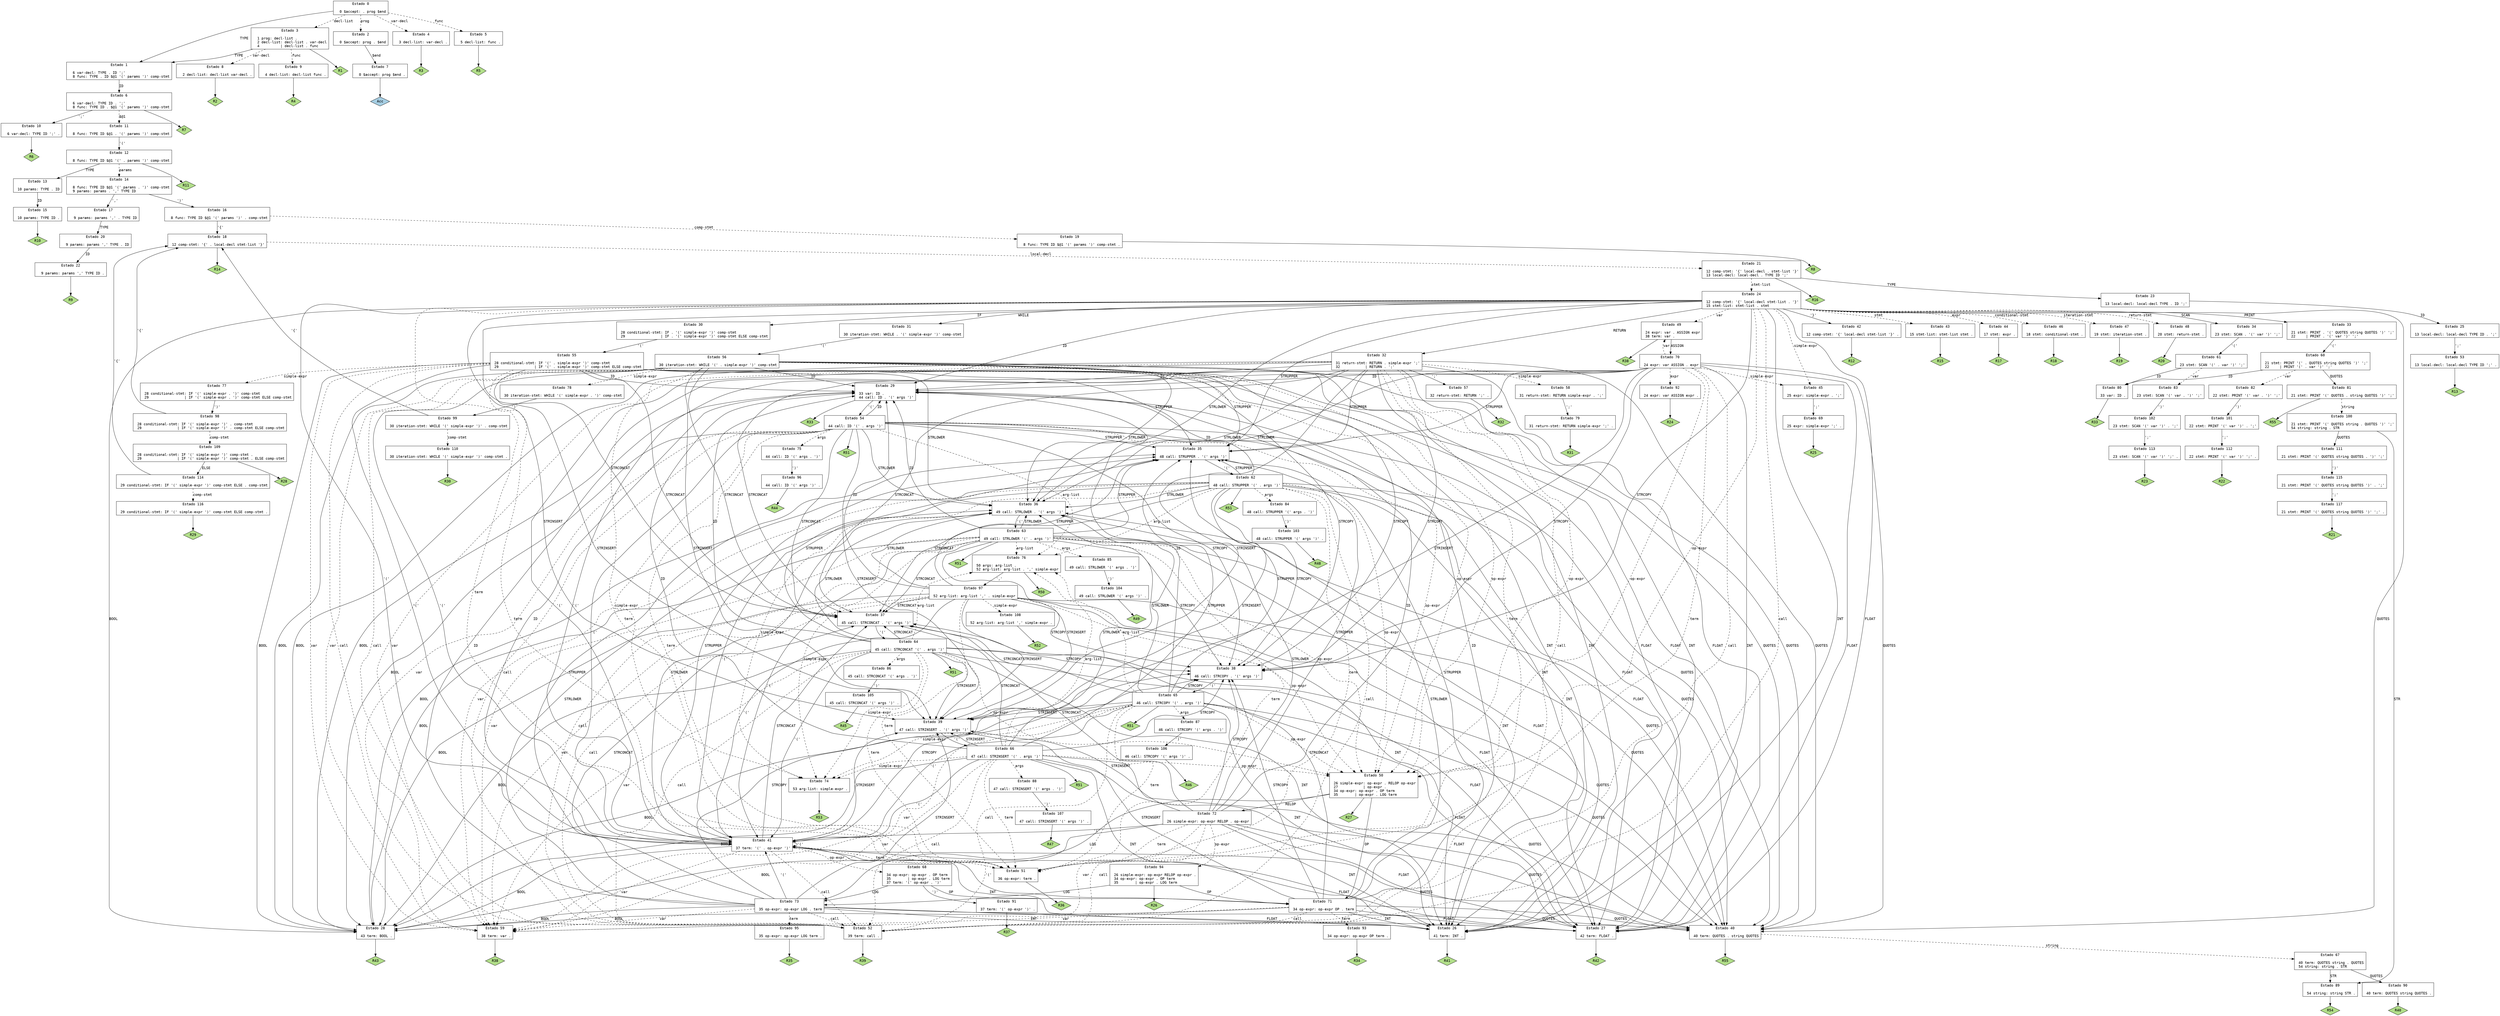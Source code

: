 // Gerado por GNU Bison 3.0.4.
// Relate erros para <bug-bison@gnu.org>.
// Site: <http://www.gnu.org/software/bison/>.

digraph "syntax.y"
{
  node [fontname = courier, shape = box, colorscheme = paired6]
  edge [fontname = courier]

  0 [label="Estado 0\n\l  0 $accept: . prog $end\l"]
  0 -> 1 [style=solid label="TYPE"]
  0 -> 2 [style=dashed label="prog"]
  0 -> 3 [style=dashed label="decl-list"]
  0 -> 4 [style=dashed label="var-decl"]
  0 -> 5 [style=dashed label="func"]
  1 [label="Estado 1\n\l  6 var-decl: TYPE . ID ';'\l  8 func: TYPE . ID $@1 '(' params ')' comp-stmt\l"]
  1 -> 6 [style=solid label="ID"]
  2 [label="Estado 2\n\l  0 $accept: prog . $end\l"]
  2 -> 7 [style=solid label="$end"]
  3 [label="Estado 3\n\l  1 prog: decl-list .\l  2 decl-list: decl-list . var-decl\l  4          | decl-list . func\l"]
  3 -> 1 [style=solid label="TYPE"]
  3 -> 8 [style=dashed label="var-decl"]
  3 -> 9 [style=dashed label="func"]
  3 -> "3R1" [style=solid]
 "3R1" [label="R1", fillcolor=3, shape=diamond, style=filled]
  4 [label="Estado 4\n\l  3 decl-list: var-decl .\l"]
  4 -> "4R3" [style=solid]
 "4R3" [label="R3", fillcolor=3, shape=diamond, style=filled]
  5 [label="Estado 5\n\l  5 decl-list: func .\l"]
  5 -> "5R5" [style=solid]
 "5R5" [label="R5", fillcolor=3, shape=diamond, style=filled]
  6 [label="Estado 6\n\l  6 var-decl: TYPE ID . ';'\l  8 func: TYPE ID . $@1 '(' params ')' comp-stmt\l"]
  6 -> 10 [style=solid label="';'"]
  6 -> 11 [style=dashed label="$@1"]
  6 -> "6R7" [style=solid]
 "6R7" [label="R7", fillcolor=3, shape=diamond, style=filled]
  7 [label="Estado 7\n\l  0 $accept: prog $end .\l"]
  7 -> "7R0" [style=solid]
 "7R0" [label="Acc", fillcolor=1, shape=diamond, style=filled]
  8 [label="Estado 8\n\l  2 decl-list: decl-list var-decl .\l"]
  8 -> "8R2" [style=solid]
 "8R2" [label="R2", fillcolor=3, shape=diamond, style=filled]
  9 [label="Estado 9\n\l  4 decl-list: decl-list func .\l"]
  9 -> "9R4" [style=solid]
 "9R4" [label="R4", fillcolor=3, shape=diamond, style=filled]
  10 [label="Estado 10\n\l  6 var-decl: TYPE ID ';' .\l"]
  10 -> "10R6" [style=solid]
 "10R6" [label="R6", fillcolor=3, shape=diamond, style=filled]
  11 [label="Estado 11\n\l  8 func: TYPE ID $@1 . '(' params ')' comp-stmt\l"]
  11 -> 12 [style=solid label="'('"]
  12 [label="Estado 12\n\l  8 func: TYPE ID $@1 '(' . params ')' comp-stmt\l"]
  12 -> 13 [style=solid label="TYPE"]
  12 -> 14 [style=dashed label="params"]
  12 -> "12R11" [style=solid]
 "12R11" [label="R11", fillcolor=3, shape=diamond, style=filled]
  13 [label="Estado 13\n\l 10 params: TYPE . ID\l"]
  13 -> 15 [style=solid label="ID"]
  14 [label="Estado 14\n\l  8 func: TYPE ID $@1 '(' params . ')' comp-stmt\l  9 params: params . ',' TYPE ID\l"]
  14 -> 16 [style=solid label="')'"]
  14 -> 17 [style=solid label="','"]
  15 [label="Estado 15\n\l 10 params: TYPE ID .\l"]
  15 -> "15R10" [style=solid]
 "15R10" [label="R10", fillcolor=3, shape=diamond, style=filled]
  16 [label="Estado 16\n\l  8 func: TYPE ID $@1 '(' params ')' . comp-stmt\l"]
  16 -> 18 [style=solid label="'{'"]
  16 -> 19 [style=dashed label="comp-stmt"]
  17 [label="Estado 17\n\l  9 params: params ',' . TYPE ID\l"]
  17 -> 20 [style=solid label="TYPE"]
  18 [label="Estado 18\n\l 12 comp-stmt: '{' . local-decl stmt-list '}'\l"]
  18 -> 21 [style=dashed label="local-decl"]
  18 -> "18R14" [style=solid]
 "18R14" [label="R14", fillcolor=3, shape=diamond, style=filled]
  19 [label="Estado 19\n\l  8 func: TYPE ID $@1 '(' params ')' comp-stmt .\l"]
  19 -> "19R8" [style=solid]
 "19R8" [label="R8", fillcolor=3, shape=diamond, style=filled]
  20 [label="Estado 20\n\l  9 params: params ',' TYPE . ID\l"]
  20 -> 22 [style=solid label="ID"]
  21 [label="Estado 21\n\l 12 comp-stmt: '{' local-decl . stmt-list '}'\l 13 local-decl: local-decl . TYPE ID ';'\l"]
  21 -> 23 [style=solid label="TYPE"]
  21 -> 24 [style=dashed label="stmt-list"]
  21 -> "21R16" [style=solid]
 "21R16" [label="R16", fillcolor=3, shape=diamond, style=filled]
  22 [label="Estado 22\n\l  9 params: params ',' TYPE ID .\l"]
  22 -> "22R9" [style=solid]
 "22R9" [label="R9", fillcolor=3, shape=diamond, style=filled]
  23 [label="Estado 23\n\l 13 local-decl: local-decl TYPE . ID ';'\l"]
  23 -> 25 [style=solid label="ID"]
  24 [label="Estado 24\n\l 12 comp-stmt: '{' local-decl stmt-list . '}'\l 15 stmt-list: stmt-list . stmt\l"]
  24 -> 26 [style=solid label="INT"]
  24 -> 27 [style=solid label="FLOAT"]
  24 -> 28 [style=solid label="BOOL"]
  24 -> 29 [style=solid label="ID"]
  24 -> 30 [style=solid label="IF"]
  24 -> 31 [style=solid label="WHILE"]
  24 -> 32 [style=solid label="RETURN"]
  24 -> 33 [style=solid label="PRINT"]
  24 -> 34 [style=solid label="SCAN"]
  24 -> 35 [style=solid label="STRUPPER"]
  24 -> 36 [style=solid label="STRLOWER"]
  24 -> 37 [style=solid label="STRCONCAT"]
  24 -> 38 [style=solid label="STRCOPY"]
  24 -> 39 [style=solid label="STRINSERT"]
  24 -> 40 [style=solid label="QUOTES"]
  24 -> 41 [style=solid label="'('"]
  24 -> 42 [style=solid label="'}'"]
  24 -> 43 [style=dashed label="stmt"]
  24 -> 44 [style=dashed label="expr"]
  24 -> 45 [style=dashed label="simple-expr"]
  24 -> 46 [style=dashed label="conditional-stmt"]
  24 -> 47 [style=dashed label="iteration-stmt"]
  24 -> 48 [style=dashed label="return-stmt"]
  24 -> 49 [style=dashed label="var"]
  24 -> 50 [style=dashed label="op-expr"]
  24 -> 51 [style=dashed label="term"]
  24 -> 52 [style=dashed label="call"]
  25 [label="Estado 25\n\l 13 local-decl: local-decl TYPE ID . ';'\l"]
  25 -> 53 [style=solid label="';'"]
  26 [label="Estado 26\n\l 41 term: INT .\l"]
  26 -> "26R41" [style=solid]
 "26R41" [label="R41", fillcolor=3, shape=diamond, style=filled]
  27 [label="Estado 27\n\l 42 term: FLOAT .\l"]
  27 -> "27R42" [style=solid]
 "27R42" [label="R42", fillcolor=3, shape=diamond, style=filled]
  28 [label="Estado 28\n\l 43 term: BOOL .\l"]
  28 -> "28R43" [style=solid]
 "28R43" [label="R43", fillcolor=3, shape=diamond, style=filled]
  29 [label="Estado 29\n\l 33 var: ID .\l 44 call: ID . '(' args ')'\l"]
  29 -> 54 [style=solid label="'('"]
  29 -> "29R33" [style=solid]
 "29R33" [label="R33", fillcolor=3, shape=diamond, style=filled]
  30 [label="Estado 30\n\l 28 conditional-stmt: IF . '(' simple-expr ')' comp-stmt\l 29                 | IF . '(' simple-expr ')' comp-stmt ELSE comp-stmt\l"]
  30 -> 55 [style=solid label="'('"]
  31 [label="Estado 31\n\l 30 iteration-stmt: WHILE . '(' simple-expr ')' comp-stmt\l"]
  31 -> 56 [style=solid label="'('"]
  32 [label="Estado 32\n\l 31 return-stmt: RETURN . simple-expr ';'\l 32            | RETURN . ';'\l"]
  32 -> 26 [style=solid label="INT"]
  32 -> 27 [style=solid label="FLOAT"]
  32 -> 28 [style=solid label="BOOL"]
  32 -> 29 [style=solid label="ID"]
  32 -> 35 [style=solid label="STRUPPER"]
  32 -> 36 [style=solid label="STRLOWER"]
  32 -> 37 [style=solid label="STRCONCAT"]
  32 -> 38 [style=solid label="STRCOPY"]
  32 -> 39 [style=solid label="STRINSERT"]
  32 -> 40 [style=solid label="QUOTES"]
  32 -> 57 [style=solid label="';'"]
  32 -> 41 [style=solid label="'('"]
  32 -> 58 [style=dashed label="simple-expr"]
  32 -> 59 [style=dashed label="var"]
  32 -> 50 [style=dashed label="op-expr"]
  32 -> 51 [style=dashed label="term"]
  32 -> 52 [style=dashed label="call"]
  33 [label="Estado 33\n\l 21 stmt: PRINT . '(' QUOTES string QUOTES ')' ';'\l 22     | PRINT . '(' var ')' ';'\l"]
  33 -> 60 [style=solid label="'('"]
  34 [label="Estado 34\n\l 23 stmt: SCAN . '(' var ')' ';'\l"]
  34 -> 61 [style=solid label="'('"]
  35 [label="Estado 35\n\l 48 call: STRUPPER . '(' args ')'\l"]
  35 -> 62 [style=solid label="'('"]
  36 [label="Estado 36\n\l 49 call: STRLOWER . '(' args ')'\l"]
  36 -> 63 [style=solid label="'('"]
  37 [label="Estado 37\n\l 45 call: STRCONCAT . '(' args ')'\l"]
  37 -> 64 [style=solid label="'('"]
  38 [label="Estado 38\n\l 46 call: STRCOPY . '(' args ')'\l"]
  38 -> 65 [style=solid label="'('"]
  39 [label="Estado 39\n\l 47 call: STRINSERT . '(' args ')'\l"]
  39 -> 66 [style=solid label="'('"]
  40 [label="Estado 40\n\l 40 term: QUOTES . string QUOTES\l"]
  40 -> 67 [style=dashed label="string"]
  40 -> "40R55" [style=solid]
 "40R55" [label="R55", fillcolor=3, shape=diamond, style=filled]
  41 [label="Estado 41\n\l 37 term: '(' . op-expr ')'\l"]
  41 -> 26 [style=solid label="INT"]
  41 -> 27 [style=solid label="FLOAT"]
  41 -> 28 [style=solid label="BOOL"]
  41 -> 29 [style=solid label="ID"]
  41 -> 35 [style=solid label="STRUPPER"]
  41 -> 36 [style=solid label="STRLOWER"]
  41 -> 37 [style=solid label="STRCONCAT"]
  41 -> 38 [style=solid label="STRCOPY"]
  41 -> 39 [style=solid label="STRINSERT"]
  41 -> 40 [style=solid label="QUOTES"]
  41 -> 41 [style=solid label="'('"]
  41 -> 59 [style=dashed label="var"]
  41 -> 68 [style=dashed label="op-expr"]
  41 -> 51 [style=dashed label="term"]
  41 -> 52 [style=dashed label="call"]
  42 [label="Estado 42\n\l 12 comp-stmt: '{' local-decl stmt-list '}' .\l"]
  42 -> "42R12" [style=solid]
 "42R12" [label="R12", fillcolor=3, shape=diamond, style=filled]
  43 [label="Estado 43\n\l 15 stmt-list: stmt-list stmt .\l"]
  43 -> "43R15" [style=solid]
 "43R15" [label="R15", fillcolor=3, shape=diamond, style=filled]
  44 [label="Estado 44\n\l 17 stmt: expr .\l"]
  44 -> "44R17" [style=solid]
 "44R17" [label="R17", fillcolor=3, shape=diamond, style=filled]
  45 [label="Estado 45\n\l 25 expr: simple-expr . ';'\l"]
  45 -> 69 [style=solid label="';'"]
  46 [label="Estado 46\n\l 18 stmt: conditional-stmt .\l"]
  46 -> "46R18" [style=solid]
 "46R18" [label="R18", fillcolor=3, shape=diamond, style=filled]
  47 [label="Estado 47\n\l 19 stmt: iteration-stmt .\l"]
  47 -> "47R19" [style=solid]
 "47R19" [label="R19", fillcolor=3, shape=diamond, style=filled]
  48 [label="Estado 48\n\l 20 stmt: return-stmt .\l"]
  48 -> "48R20" [style=solid]
 "48R20" [label="R20", fillcolor=3, shape=diamond, style=filled]
  49 [label="Estado 49\n\l 24 expr: var . ASSIGN expr\l 38 term: var .\l"]
  49 -> 70 [style=solid label="ASSIGN"]
  49 -> "49R38" [style=solid]
 "49R38" [label="R38", fillcolor=3, shape=diamond, style=filled]
  50 [label="Estado 50\n\l 26 simple-expr: op-expr . RELOP op-expr\l 27            | op-expr .\l 34 op-expr: op-expr . OP term\l 35        | op-expr . LOG term\l"]
  50 -> 71 [style=solid label="OP"]
  50 -> 72 [style=solid label="RELOP"]
  50 -> 73 [style=solid label="LOG"]
  50 -> "50R27" [style=solid]
 "50R27" [label="R27", fillcolor=3, shape=diamond, style=filled]
  51 [label="Estado 51\n\l 36 op-expr: term .\l"]
  51 -> "51R36" [style=solid]
 "51R36" [label="R36", fillcolor=3, shape=diamond, style=filled]
  52 [label="Estado 52\n\l 39 term: call .\l"]
  52 -> "52R39" [style=solid]
 "52R39" [label="R39", fillcolor=3, shape=diamond, style=filled]
  53 [label="Estado 53\n\l 13 local-decl: local-decl TYPE ID ';' .\l"]
  53 -> "53R13" [style=solid]
 "53R13" [label="R13", fillcolor=3, shape=diamond, style=filled]
  54 [label="Estado 54\n\l 44 call: ID '(' . args ')'\l"]
  54 -> 26 [style=solid label="INT"]
  54 -> 27 [style=solid label="FLOAT"]
  54 -> 28 [style=solid label="BOOL"]
  54 -> 29 [style=solid label="ID"]
  54 -> 35 [style=solid label="STRUPPER"]
  54 -> 36 [style=solid label="STRLOWER"]
  54 -> 37 [style=solid label="STRCONCAT"]
  54 -> 38 [style=solid label="STRCOPY"]
  54 -> 39 [style=solid label="STRINSERT"]
  54 -> 40 [style=solid label="QUOTES"]
  54 -> 41 [style=solid label="'('"]
  54 -> 74 [style=dashed label="simple-expr"]
  54 -> 59 [style=dashed label="var"]
  54 -> 50 [style=dashed label="op-expr"]
  54 -> 51 [style=dashed label="term"]
  54 -> 52 [style=dashed label="call"]
  54 -> 75 [style=dashed label="args"]
  54 -> 76 [style=dashed label="arg-list"]
  54 -> "54R51" [style=solid]
 "54R51" [label="R51", fillcolor=3, shape=diamond, style=filled]
  55 [label="Estado 55\n\l 28 conditional-stmt: IF '(' . simple-expr ')' comp-stmt\l 29                 | IF '(' . simple-expr ')' comp-stmt ELSE comp-stmt\l"]
  55 -> 26 [style=solid label="INT"]
  55 -> 27 [style=solid label="FLOAT"]
  55 -> 28 [style=solid label="BOOL"]
  55 -> 29 [style=solid label="ID"]
  55 -> 35 [style=solid label="STRUPPER"]
  55 -> 36 [style=solid label="STRLOWER"]
  55 -> 37 [style=solid label="STRCONCAT"]
  55 -> 38 [style=solid label="STRCOPY"]
  55 -> 39 [style=solid label="STRINSERT"]
  55 -> 40 [style=solid label="QUOTES"]
  55 -> 41 [style=solid label="'('"]
  55 -> 77 [style=dashed label="simple-expr"]
  55 -> 59 [style=dashed label="var"]
  55 -> 50 [style=dashed label="op-expr"]
  55 -> 51 [style=dashed label="term"]
  55 -> 52 [style=dashed label="call"]
  56 [label="Estado 56\n\l 30 iteration-stmt: WHILE '(' . simple-expr ')' comp-stmt\l"]
  56 -> 26 [style=solid label="INT"]
  56 -> 27 [style=solid label="FLOAT"]
  56 -> 28 [style=solid label="BOOL"]
  56 -> 29 [style=solid label="ID"]
  56 -> 35 [style=solid label="STRUPPER"]
  56 -> 36 [style=solid label="STRLOWER"]
  56 -> 37 [style=solid label="STRCONCAT"]
  56 -> 38 [style=solid label="STRCOPY"]
  56 -> 39 [style=solid label="STRINSERT"]
  56 -> 40 [style=solid label="QUOTES"]
  56 -> 41 [style=solid label="'('"]
  56 -> 78 [style=dashed label="simple-expr"]
  56 -> 59 [style=dashed label="var"]
  56 -> 50 [style=dashed label="op-expr"]
  56 -> 51 [style=dashed label="term"]
  56 -> 52 [style=dashed label="call"]
  57 [label="Estado 57\n\l 32 return-stmt: RETURN ';' .\l"]
  57 -> "57R32" [style=solid]
 "57R32" [label="R32", fillcolor=3, shape=diamond, style=filled]
  58 [label="Estado 58\n\l 31 return-stmt: RETURN simple-expr . ';'\l"]
  58 -> 79 [style=solid label="';'"]
  59 [label="Estado 59\n\l 38 term: var .\l"]
  59 -> "59R38" [style=solid]
 "59R38" [label="R38", fillcolor=3, shape=diamond, style=filled]
  60 [label="Estado 60\n\l 21 stmt: PRINT '(' . QUOTES string QUOTES ')' ';'\l 22     | PRINT '(' . var ')' ';'\l"]
  60 -> 80 [style=solid label="ID"]
  60 -> 81 [style=solid label="QUOTES"]
  60 -> 82 [style=dashed label="var"]
  61 [label="Estado 61\n\l 23 stmt: SCAN '(' . var ')' ';'\l"]
  61 -> 80 [style=solid label="ID"]
  61 -> 83 [style=dashed label="var"]
  62 [label="Estado 62\n\l 48 call: STRUPPER '(' . args ')'\l"]
  62 -> 26 [style=solid label="INT"]
  62 -> 27 [style=solid label="FLOAT"]
  62 -> 28 [style=solid label="BOOL"]
  62 -> 29 [style=solid label="ID"]
  62 -> 35 [style=solid label="STRUPPER"]
  62 -> 36 [style=solid label="STRLOWER"]
  62 -> 37 [style=solid label="STRCONCAT"]
  62 -> 38 [style=solid label="STRCOPY"]
  62 -> 39 [style=solid label="STRINSERT"]
  62 -> 40 [style=solid label="QUOTES"]
  62 -> 41 [style=solid label="'('"]
  62 -> 74 [style=dashed label="simple-expr"]
  62 -> 59 [style=dashed label="var"]
  62 -> 50 [style=dashed label="op-expr"]
  62 -> 51 [style=dashed label="term"]
  62 -> 52 [style=dashed label="call"]
  62 -> 84 [style=dashed label="args"]
  62 -> 76 [style=dashed label="arg-list"]
  62 -> "62R51" [style=solid]
 "62R51" [label="R51", fillcolor=3, shape=diamond, style=filled]
  63 [label="Estado 63\n\l 49 call: STRLOWER '(' . args ')'\l"]
  63 -> 26 [style=solid label="INT"]
  63 -> 27 [style=solid label="FLOAT"]
  63 -> 28 [style=solid label="BOOL"]
  63 -> 29 [style=solid label="ID"]
  63 -> 35 [style=solid label="STRUPPER"]
  63 -> 36 [style=solid label="STRLOWER"]
  63 -> 37 [style=solid label="STRCONCAT"]
  63 -> 38 [style=solid label="STRCOPY"]
  63 -> 39 [style=solid label="STRINSERT"]
  63 -> 40 [style=solid label="QUOTES"]
  63 -> 41 [style=solid label="'('"]
  63 -> 74 [style=dashed label="simple-expr"]
  63 -> 59 [style=dashed label="var"]
  63 -> 50 [style=dashed label="op-expr"]
  63 -> 51 [style=dashed label="term"]
  63 -> 52 [style=dashed label="call"]
  63 -> 85 [style=dashed label="args"]
  63 -> 76 [style=dashed label="arg-list"]
  63 -> "63R51" [style=solid]
 "63R51" [label="R51", fillcolor=3, shape=diamond, style=filled]
  64 [label="Estado 64\n\l 45 call: STRCONCAT '(' . args ')'\l"]
  64 -> 26 [style=solid label="INT"]
  64 -> 27 [style=solid label="FLOAT"]
  64 -> 28 [style=solid label="BOOL"]
  64 -> 29 [style=solid label="ID"]
  64 -> 35 [style=solid label="STRUPPER"]
  64 -> 36 [style=solid label="STRLOWER"]
  64 -> 37 [style=solid label="STRCONCAT"]
  64 -> 38 [style=solid label="STRCOPY"]
  64 -> 39 [style=solid label="STRINSERT"]
  64 -> 40 [style=solid label="QUOTES"]
  64 -> 41 [style=solid label="'('"]
  64 -> 74 [style=dashed label="simple-expr"]
  64 -> 59 [style=dashed label="var"]
  64 -> 50 [style=dashed label="op-expr"]
  64 -> 51 [style=dashed label="term"]
  64 -> 52 [style=dashed label="call"]
  64 -> 86 [style=dashed label="args"]
  64 -> 76 [style=dashed label="arg-list"]
  64 -> "64R51" [style=solid]
 "64R51" [label="R51", fillcolor=3, shape=diamond, style=filled]
  65 [label="Estado 65\n\l 46 call: STRCOPY '(' . args ')'\l"]
  65 -> 26 [style=solid label="INT"]
  65 -> 27 [style=solid label="FLOAT"]
  65 -> 28 [style=solid label="BOOL"]
  65 -> 29 [style=solid label="ID"]
  65 -> 35 [style=solid label="STRUPPER"]
  65 -> 36 [style=solid label="STRLOWER"]
  65 -> 37 [style=solid label="STRCONCAT"]
  65 -> 38 [style=solid label="STRCOPY"]
  65 -> 39 [style=solid label="STRINSERT"]
  65 -> 40 [style=solid label="QUOTES"]
  65 -> 41 [style=solid label="'('"]
  65 -> 74 [style=dashed label="simple-expr"]
  65 -> 59 [style=dashed label="var"]
  65 -> 50 [style=dashed label="op-expr"]
  65 -> 51 [style=dashed label="term"]
  65 -> 52 [style=dashed label="call"]
  65 -> 87 [style=dashed label="args"]
  65 -> 76 [style=dashed label="arg-list"]
  65 -> "65R51" [style=solid]
 "65R51" [label="R51", fillcolor=3, shape=diamond, style=filled]
  66 [label="Estado 66\n\l 47 call: STRINSERT '(' . args ')'\l"]
  66 -> 26 [style=solid label="INT"]
  66 -> 27 [style=solid label="FLOAT"]
  66 -> 28 [style=solid label="BOOL"]
  66 -> 29 [style=solid label="ID"]
  66 -> 35 [style=solid label="STRUPPER"]
  66 -> 36 [style=solid label="STRLOWER"]
  66 -> 37 [style=solid label="STRCONCAT"]
  66 -> 38 [style=solid label="STRCOPY"]
  66 -> 39 [style=solid label="STRINSERT"]
  66 -> 40 [style=solid label="QUOTES"]
  66 -> 41 [style=solid label="'('"]
  66 -> 74 [style=dashed label="simple-expr"]
  66 -> 59 [style=dashed label="var"]
  66 -> 50 [style=dashed label="op-expr"]
  66 -> 51 [style=dashed label="term"]
  66 -> 52 [style=dashed label="call"]
  66 -> 88 [style=dashed label="args"]
  66 -> 76 [style=dashed label="arg-list"]
  66 -> "66R51" [style=solid]
 "66R51" [label="R51", fillcolor=3, shape=diamond, style=filled]
  67 [label="Estado 67\n\l 40 term: QUOTES string . QUOTES\l 54 string: string . STR\l"]
  67 -> 89 [style=solid label="STR"]
  67 -> 90 [style=solid label="QUOTES"]
  68 [label="Estado 68\n\l 34 op-expr: op-expr . OP term\l 35        | op-expr . LOG term\l 37 term: '(' op-expr . ')'\l"]
  68 -> 71 [style=solid label="OP"]
  68 -> 73 [style=solid label="LOG"]
  68 -> 91 [style=solid label="')'"]
  69 [label="Estado 69\n\l 25 expr: simple-expr ';' .\l"]
  69 -> "69R25" [style=solid]
 "69R25" [label="R25", fillcolor=3, shape=diamond, style=filled]
  70 [label="Estado 70\n\l 24 expr: var ASSIGN . expr\l"]
  70 -> 26 [style=solid label="INT"]
  70 -> 27 [style=solid label="FLOAT"]
  70 -> 28 [style=solid label="BOOL"]
  70 -> 29 [style=solid label="ID"]
  70 -> 35 [style=solid label="STRUPPER"]
  70 -> 36 [style=solid label="STRLOWER"]
  70 -> 37 [style=solid label="STRCONCAT"]
  70 -> 38 [style=solid label="STRCOPY"]
  70 -> 39 [style=solid label="STRINSERT"]
  70 -> 40 [style=solid label="QUOTES"]
  70 -> 41 [style=solid label="'('"]
  70 -> 92 [style=dashed label="expr"]
  70 -> 45 [style=dashed label="simple-expr"]
  70 -> 49 [style=dashed label="var"]
  70 -> 50 [style=dashed label="op-expr"]
  70 -> 51 [style=dashed label="term"]
  70 -> 52 [style=dashed label="call"]
  71 [label="Estado 71\n\l 34 op-expr: op-expr OP . term\l"]
  71 -> 26 [style=solid label="INT"]
  71 -> 27 [style=solid label="FLOAT"]
  71 -> 28 [style=solid label="BOOL"]
  71 -> 29 [style=solid label="ID"]
  71 -> 35 [style=solid label="STRUPPER"]
  71 -> 36 [style=solid label="STRLOWER"]
  71 -> 37 [style=solid label="STRCONCAT"]
  71 -> 38 [style=solid label="STRCOPY"]
  71 -> 39 [style=solid label="STRINSERT"]
  71 -> 40 [style=solid label="QUOTES"]
  71 -> 41 [style=solid label="'('"]
  71 -> 59 [style=dashed label="var"]
  71 -> 93 [style=dashed label="term"]
  71 -> 52 [style=dashed label="call"]
  72 [label="Estado 72\n\l 26 simple-expr: op-expr RELOP . op-expr\l"]
  72 -> 26 [style=solid label="INT"]
  72 -> 27 [style=solid label="FLOAT"]
  72 -> 28 [style=solid label="BOOL"]
  72 -> 29 [style=solid label="ID"]
  72 -> 35 [style=solid label="STRUPPER"]
  72 -> 36 [style=solid label="STRLOWER"]
  72 -> 37 [style=solid label="STRCONCAT"]
  72 -> 38 [style=solid label="STRCOPY"]
  72 -> 39 [style=solid label="STRINSERT"]
  72 -> 40 [style=solid label="QUOTES"]
  72 -> 41 [style=solid label="'('"]
  72 -> 59 [style=dashed label="var"]
  72 -> 94 [style=dashed label="op-expr"]
  72 -> 51 [style=dashed label="term"]
  72 -> 52 [style=dashed label="call"]
  73 [label="Estado 73\n\l 35 op-expr: op-expr LOG . term\l"]
  73 -> 26 [style=solid label="INT"]
  73 -> 27 [style=solid label="FLOAT"]
  73 -> 28 [style=solid label="BOOL"]
  73 -> 29 [style=solid label="ID"]
  73 -> 35 [style=solid label="STRUPPER"]
  73 -> 36 [style=solid label="STRLOWER"]
  73 -> 37 [style=solid label="STRCONCAT"]
  73 -> 38 [style=solid label="STRCOPY"]
  73 -> 39 [style=solid label="STRINSERT"]
  73 -> 40 [style=solid label="QUOTES"]
  73 -> 41 [style=solid label="'('"]
  73 -> 59 [style=dashed label="var"]
  73 -> 95 [style=dashed label="term"]
  73 -> 52 [style=dashed label="call"]
  74 [label="Estado 74\n\l 53 arg-list: simple-expr .\l"]
  74 -> "74R53" [style=solid]
 "74R53" [label="R53", fillcolor=3, shape=diamond, style=filled]
  75 [label="Estado 75\n\l 44 call: ID '(' args . ')'\l"]
  75 -> 96 [style=solid label="')'"]
  76 [label="Estado 76\n\l 50 args: arg-list .\l 52 arg-list: arg-list . ',' simple-expr\l"]
  76 -> 97 [style=solid label="','"]
  76 -> "76R50" [style=solid]
 "76R50" [label="R50", fillcolor=3, shape=diamond, style=filled]
  77 [label="Estado 77\n\l 28 conditional-stmt: IF '(' simple-expr . ')' comp-stmt\l 29                 | IF '(' simple-expr . ')' comp-stmt ELSE comp-stmt\l"]
  77 -> 98 [style=solid label="')'"]
  78 [label="Estado 78\n\l 30 iteration-stmt: WHILE '(' simple-expr . ')' comp-stmt\l"]
  78 -> 99 [style=solid label="')'"]
  79 [label="Estado 79\n\l 31 return-stmt: RETURN simple-expr ';' .\l"]
  79 -> "79R31" [style=solid]
 "79R31" [label="R31", fillcolor=3, shape=diamond, style=filled]
  80 [label="Estado 80\n\l 33 var: ID .\l"]
  80 -> "80R33" [style=solid]
 "80R33" [label="R33", fillcolor=3, shape=diamond, style=filled]
  81 [label="Estado 81\n\l 21 stmt: PRINT '(' QUOTES . string QUOTES ')' ';'\l"]
  81 -> 100 [style=dashed label="string"]
  81 -> "81R55" [style=solid]
 "81R55" [label="R55", fillcolor=3, shape=diamond, style=filled]
  82 [label="Estado 82\n\l 22 stmt: PRINT '(' var . ')' ';'\l"]
  82 -> 101 [style=solid label="')'"]
  83 [label="Estado 83\n\l 23 stmt: SCAN '(' var . ')' ';'\l"]
  83 -> 102 [style=solid label="')'"]
  84 [label="Estado 84\n\l 48 call: STRUPPER '(' args . ')'\l"]
  84 -> 103 [style=solid label="')'"]
  85 [label="Estado 85\n\l 49 call: STRLOWER '(' args . ')'\l"]
  85 -> 104 [style=solid label="')'"]
  86 [label="Estado 86\n\l 45 call: STRCONCAT '(' args . ')'\l"]
  86 -> 105 [style=solid label="')'"]
  87 [label="Estado 87\n\l 46 call: STRCOPY '(' args . ')'\l"]
  87 -> 106 [style=solid label="')'"]
  88 [label="Estado 88\n\l 47 call: STRINSERT '(' args . ')'\l"]
  88 -> 107 [style=solid label="')'"]
  89 [label="Estado 89\n\l 54 string: string STR .\l"]
  89 -> "89R54" [style=solid]
 "89R54" [label="R54", fillcolor=3, shape=diamond, style=filled]
  90 [label="Estado 90\n\l 40 term: QUOTES string QUOTES .\l"]
  90 -> "90R40" [style=solid]
 "90R40" [label="R40", fillcolor=3, shape=diamond, style=filled]
  91 [label="Estado 91\n\l 37 term: '(' op-expr ')' .\l"]
  91 -> "91R37" [style=solid]
 "91R37" [label="R37", fillcolor=3, shape=diamond, style=filled]
  92 [label="Estado 92\n\l 24 expr: var ASSIGN expr .\l"]
  92 -> "92R24" [style=solid]
 "92R24" [label="R24", fillcolor=3, shape=diamond, style=filled]
  93 [label="Estado 93\n\l 34 op-expr: op-expr OP term .\l"]
  93 -> "93R34" [style=solid]
 "93R34" [label="R34", fillcolor=3, shape=diamond, style=filled]
  94 [label="Estado 94\n\l 26 simple-expr: op-expr RELOP op-expr .\l 34 op-expr: op-expr . OP term\l 35        | op-expr . LOG term\l"]
  94 -> 71 [style=solid label="OP"]
  94 -> 73 [style=solid label="LOG"]
  94 -> "94R26" [style=solid]
 "94R26" [label="R26", fillcolor=3, shape=diamond, style=filled]
  95 [label="Estado 95\n\l 35 op-expr: op-expr LOG term .\l"]
  95 -> "95R35" [style=solid]
 "95R35" [label="R35", fillcolor=3, shape=diamond, style=filled]
  96 [label="Estado 96\n\l 44 call: ID '(' args ')' .\l"]
  96 -> "96R44" [style=solid]
 "96R44" [label="R44", fillcolor=3, shape=diamond, style=filled]
  97 [label="Estado 97\n\l 52 arg-list: arg-list ',' . simple-expr\l"]
  97 -> 26 [style=solid label="INT"]
  97 -> 27 [style=solid label="FLOAT"]
  97 -> 28 [style=solid label="BOOL"]
  97 -> 29 [style=solid label="ID"]
  97 -> 35 [style=solid label="STRUPPER"]
  97 -> 36 [style=solid label="STRLOWER"]
  97 -> 37 [style=solid label="STRCONCAT"]
  97 -> 38 [style=solid label="STRCOPY"]
  97 -> 39 [style=solid label="STRINSERT"]
  97 -> 40 [style=solid label="QUOTES"]
  97 -> 41 [style=solid label="'('"]
  97 -> 108 [style=dashed label="simple-expr"]
  97 -> 59 [style=dashed label="var"]
  97 -> 50 [style=dashed label="op-expr"]
  97 -> 51 [style=dashed label="term"]
  97 -> 52 [style=dashed label="call"]
  98 [label="Estado 98\n\l 28 conditional-stmt: IF '(' simple-expr ')' . comp-stmt\l 29                 | IF '(' simple-expr ')' . comp-stmt ELSE comp-stmt\l"]
  98 -> 18 [style=solid label="'{'"]
  98 -> 109 [style=dashed label="comp-stmt"]
  99 [label="Estado 99\n\l 30 iteration-stmt: WHILE '(' simple-expr ')' . comp-stmt\l"]
  99 -> 18 [style=solid label="'{'"]
  99 -> 110 [style=dashed label="comp-stmt"]
  100 [label="Estado 100\n\l 21 stmt: PRINT '(' QUOTES string . QUOTES ')' ';'\l 54 string: string . STR\l"]
  100 -> 89 [style=solid label="STR"]
  100 -> 111 [style=solid label="QUOTES"]
  101 [label="Estado 101\n\l 22 stmt: PRINT '(' var ')' . ';'\l"]
  101 -> 112 [style=solid label="';'"]
  102 [label="Estado 102\n\l 23 stmt: SCAN '(' var ')' . ';'\l"]
  102 -> 113 [style=solid label="';'"]
  103 [label="Estado 103\n\l 48 call: STRUPPER '(' args ')' .\l"]
  103 -> "103R48" [style=solid]
 "103R48" [label="R48", fillcolor=3, shape=diamond, style=filled]
  104 [label="Estado 104\n\l 49 call: STRLOWER '(' args ')' .\l"]
  104 -> "104R49" [style=solid]
 "104R49" [label="R49", fillcolor=3, shape=diamond, style=filled]
  105 [label="Estado 105\n\l 45 call: STRCONCAT '(' args ')' .\l"]
  105 -> "105R45" [style=solid]
 "105R45" [label="R45", fillcolor=3, shape=diamond, style=filled]
  106 [label="Estado 106\n\l 46 call: STRCOPY '(' args ')' .\l"]
  106 -> "106R46" [style=solid]
 "106R46" [label="R46", fillcolor=3, shape=diamond, style=filled]
  107 [label="Estado 107\n\l 47 call: STRINSERT '(' args ')' .\l"]
  107 -> "107R47" [style=solid]
 "107R47" [label="R47", fillcolor=3, shape=diamond, style=filled]
  108 [label="Estado 108\n\l 52 arg-list: arg-list ',' simple-expr .\l"]
  108 -> "108R52" [style=solid]
 "108R52" [label="R52", fillcolor=3, shape=diamond, style=filled]
  109 [label="Estado 109\n\l 28 conditional-stmt: IF '(' simple-expr ')' comp-stmt .\l 29                 | IF '(' simple-expr ')' comp-stmt . ELSE comp-stmt\l"]
  109 -> 114 [style=solid label="ELSE"]
  109 -> "109R28" [style=solid]
 "109R28" [label="R28", fillcolor=3, shape=diamond, style=filled]
  110 [label="Estado 110\n\l 30 iteration-stmt: WHILE '(' simple-expr ')' comp-stmt .\l"]
  110 -> "110R30" [style=solid]
 "110R30" [label="R30", fillcolor=3, shape=diamond, style=filled]
  111 [label="Estado 111\n\l 21 stmt: PRINT '(' QUOTES string QUOTES . ')' ';'\l"]
  111 -> 115 [style=solid label="')'"]
  112 [label="Estado 112\n\l 22 stmt: PRINT '(' var ')' ';' .\l"]
  112 -> "112R22" [style=solid]
 "112R22" [label="R22", fillcolor=3, shape=diamond, style=filled]
  113 [label="Estado 113\n\l 23 stmt: SCAN '(' var ')' ';' .\l"]
  113 -> "113R23" [style=solid]
 "113R23" [label="R23", fillcolor=3, shape=diamond, style=filled]
  114 [label="Estado 114\n\l 29 conditional-stmt: IF '(' simple-expr ')' comp-stmt ELSE . comp-stmt\l"]
  114 -> 18 [style=solid label="'{'"]
  114 -> 116 [style=dashed label="comp-stmt"]
  115 [label="Estado 115\n\l 21 stmt: PRINT '(' QUOTES string QUOTES ')' . ';'\l"]
  115 -> 117 [style=solid label="';'"]
  116 [label="Estado 116\n\l 29 conditional-stmt: IF '(' simple-expr ')' comp-stmt ELSE comp-stmt .\l"]
  116 -> "116R29" [style=solid]
 "116R29" [label="R29", fillcolor=3, shape=diamond, style=filled]
  117 [label="Estado 117\n\l 21 stmt: PRINT '(' QUOTES string QUOTES ')' ';' .\l"]
  117 -> "117R21" [style=solid]
 "117R21" [label="R21", fillcolor=3, shape=diamond, style=filled]
}
